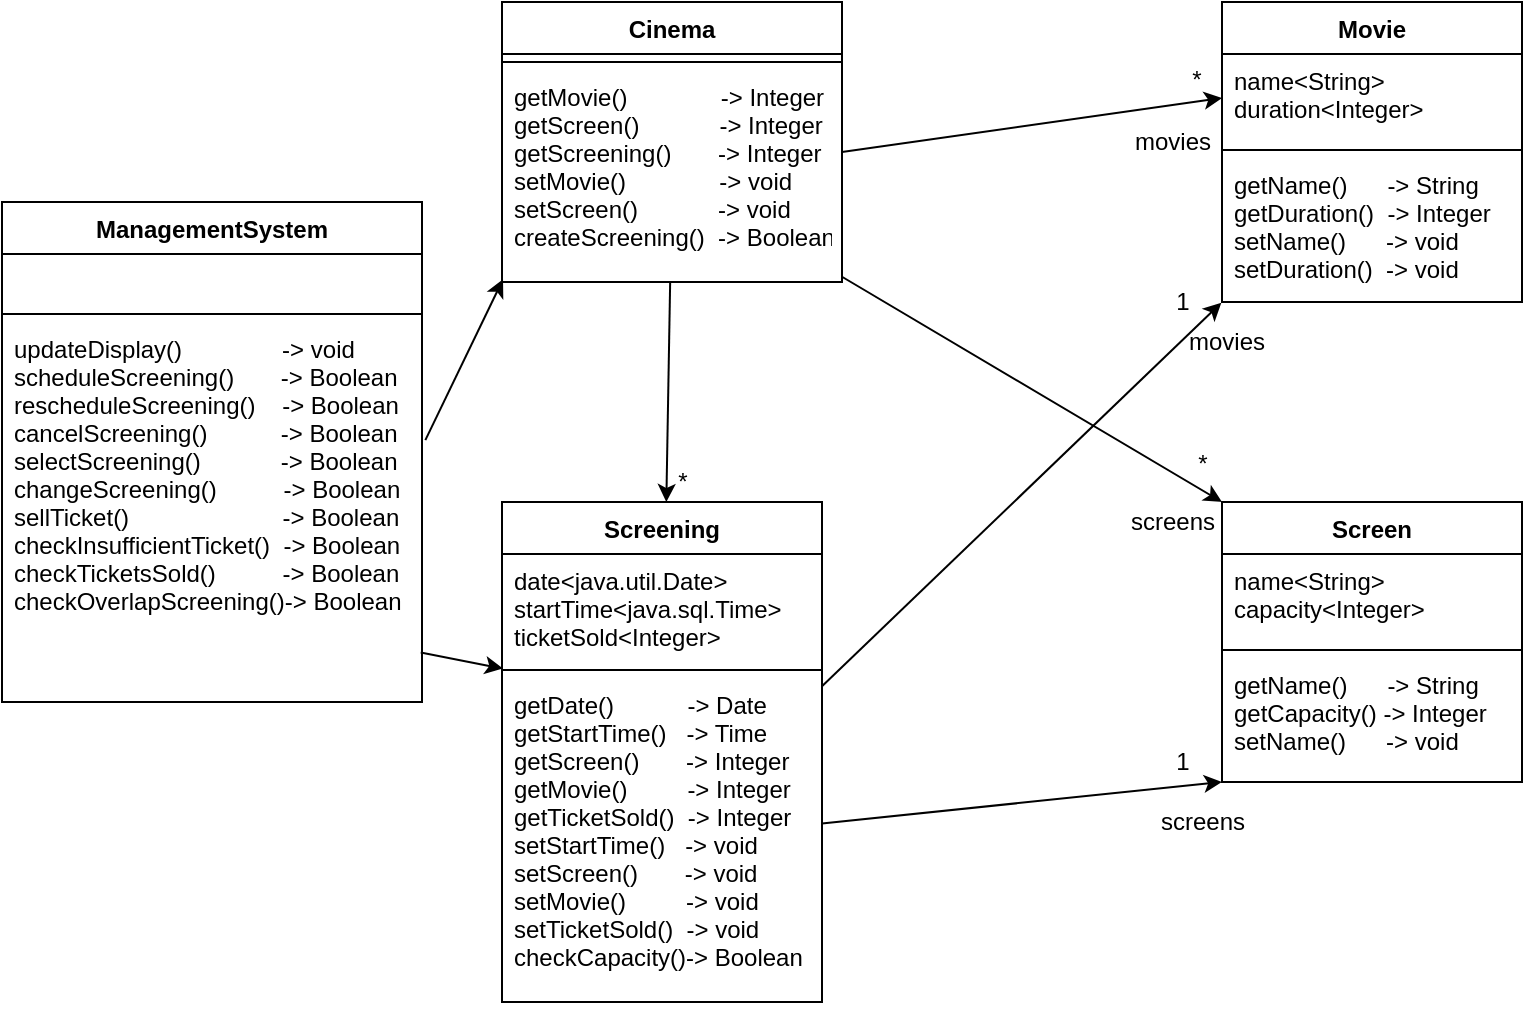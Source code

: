 <mxfile version="15.4.0" type="device"><diagram id="C5RBs43oDa-KdzZeNtuy" name="Page-1"><mxGraphModel dx="1106" dy="750" grid="1" gridSize="10" guides="1" tooltips="1" connect="1" arrows="1" fold="1" page="1" pageScale="1" pageWidth="827" pageHeight="1169" math="0" shadow="0"><root><mxCell id="WIyWlLk6GJQsqaUBKTNV-0"/><mxCell id="WIyWlLk6GJQsqaUBKTNV-1" parent="WIyWlLk6GJQsqaUBKTNV-0"/><mxCell id="UDAp3ctzWDhTs7_cbzpE-0" value="ManagementSystem" style="swimlane;fontStyle=1;align=center;verticalAlign=top;childLayout=stackLayout;horizontal=1;startSize=26;horizontalStack=0;resizeParent=1;resizeParentMax=0;resizeLast=0;collapsible=1;marginBottom=0;" parent="WIyWlLk6GJQsqaUBKTNV-1" vertex="1"><mxGeometry y="110" width="210" height="250" as="geometry"/></mxCell><mxCell id="UDAp3ctzWDhTs7_cbzpE-1" value="  " style="text;strokeColor=none;fillColor=none;align=left;verticalAlign=top;spacingLeft=4;spacingRight=4;overflow=hidden;rotatable=0;points=[[0,0.5],[1,0.5]];portConstraint=eastwest;" parent="UDAp3ctzWDhTs7_cbzpE-0" vertex="1"><mxGeometry y="26" width="210" height="26" as="geometry"/></mxCell><mxCell id="UDAp3ctzWDhTs7_cbzpE-2" value="" style="line;strokeWidth=1;fillColor=none;align=left;verticalAlign=middle;spacingTop=-1;spacingLeft=3;spacingRight=3;rotatable=0;labelPosition=right;points=[];portConstraint=eastwest;" parent="UDAp3ctzWDhTs7_cbzpE-0" vertex="1"><mxGeometry y="52" width="210" height="8" as="geometry"/></mxCell><mxCell id="UDAp3ctzWDhTs7_cbzpE-3" value="updateDisplay()               -&gt; void&#10;scheduleScreening()       -&gt; Boolean&#10;rescheduleScreening()    -&gt; Boolean&#10;cancelScreening()           -&gt; Boolean&#10;selectScreening()            -&gt; Boolean&#10;changeScreening()          -&gt; Boolean&#10;sellTicket()                       -&gt; Boolean&#10;checkInsufficientTicket()  -&gt; Boolean&#10;checkTicketsSold()          -&gt; Boolean&#10;checkOverlapScreening()-&gt; Boolean" style="text;strokeColor=none;fillColor=none;align=left;verticalAlign=top;spacingLeft=4;spacingRight=4;overflow=hidden;rotatable=0;points=[[0,0.5],[1,0.5]];portConstraint=eastwest;labelBackgroundColor=#ffffff;" parent="UDAp3ctzWDhTs7_cbzpE-0" vertex="1"><mxGeometry y="60" width="210" height="190" as="geometry"/></mxCell><mxCell id="UDAp3ctzWDhTs7_cbzpE-4" value="Screening" style="swimlane;fontStyle=1;align=center;verticalAlign=top;childLayout=stackLayout;horizontal=1;startSize=26;horizontalStack=0;resizeParent=1;resizeParentMax=0;resizeLast=0;collapsible=1;marginBottom=0;" parent="WIyWlLk6GJQsqaUBKTNV-1" vertex="1"><mxGeometry x="250" y="260" width="160" height="250" as="geometry"/></mxCell><mxCell id="UDAp3ctzWDhTs7_cbzpE-5" value="date&lt;java.util.Date&gt;&#10;startTime&lt;java.sql.Time&gt;&#10;ticketSold&lt;Integer&gt;" style="text;strokeColor=none;fillColor=none;align=left;verticalAlign=top;spacingLeft=4;spacingRight=4;overflow=hidden;rotatable=0;points=[[0,0.5],[1,0.5]];portConstraint=eastwest;" parent="UDAp3ctzWDhTs7_cbzpE-4" vertex="1"><mxGeometry y="26" width="160" height="54" as="geometry"/></mxCell><mxCell id="UDAp3ctzWDhTs7_cbzpE-6" value="" style="line;strokeWidth=1;fillColor=none;align=left;verticalAlign=middle;spacingTop=-1;spacingLeft=3;spacingRight=3;rotatable=0;labelPosition=right;points=[];portConstraint=eastwest;" parent="UDAp3ctzWDhTs7_cbzpE-4" vertex="1"><mxGeometry y="80" width="160" height="8" as="geometry"/></mxCell><mxCell id="UDAp3ctzWDhTs7_cbzpE-7" value="getDate()           -&gt; Date&#10;getStartTime()   -&gt; Time&#10;getScreen()       -&gt; Integer&#10;getMovie()         -&gt; Integer&#10;getTicketSold()  -&gt; Integer&#10;setStartTime()   -&gt; void&#10;setScreen()       -&gt; void&#10;setMovie()         -&gt; void&#10;setTicketSold()  -&gt; void&#10;checkCapacity()-&gt; Boolean" style="text;strokeColor=none;fillColor=none;align=left;verticalAlign=top;spacingLeft=4;spacingRight=4;overflow=hidden;rotatable=0;points=[[0,0.5],[1,0.5]];portConstraint=eastwest;" parent="UDAp3ctzWDhTs7_cbzpE-4" vertex="1"><mxGeometry y="88" width="160" height="162" as="geometry"/></mxCell><mxCell id="UDAp3ctzWDhTs7_cbzpE-8" value="Movie" style="swimlane;fontStyle=1;align=center;verticalAlign=top;childLayout=stackLayout;horizontal=1;startSize=26;horizontalStack=0;resizeParent=1;resizeParentMax=0;resizeLast=0;collapsible=1;marginBottom=0;" parent="WIyWlLk6GJQsqaUBKTNV-1" vertex="1"><mxGeometry x="610" y="10" width="150" height="150" as="geometry"/></mxCell><mxCell id="UDAp3ctzWDhTs7_cbzpE-9" value="name&lt;String&gt;&#10;duration&lt;Integer&gt;" style="text;strokeColor=none;fillColor=none;align=left;verticalAlign=top;spacingLeft=4;spacingRight=4;overflow=hidden;rotatable=0;points=[[0,0.5],[1,0.5]];portConstraint=eastwest;" parent="UDAp3ctzWDhTs7_cbzpE-8" vertex="1"><mxGeometry y="26" width="150" height="44" as="geometry"/></mxCell><mxCell id="UDAp3ctzWDhTs7_cbzpE-10" value="" style="line;strokeWidth=1;fillColor=none;align=left;verticalAlign=middle;spacingTop=-1;spacingLeft=3;spacingRight=3;rotatable=0;labelPosition=right;points=[];portConstraint=eastwest;" parent="UDAp3ctzWDhTs7_cbzpE-8" vertex="1"><mxGeometry y="70" width="150" height="8" as="geometry"/></mxCell><mxCell id="UDAp3ctzWDhTs7_cbzpE-11" value="getName()      -&gt; String&#10;getDuration()  -&gt; Integer&#10;setName()      -&gt; void&#10;setDuration()  -&gt; void" style="text;strokeColor=none;fillColor=none;align=left;verticalAlign=top;spacingLeft=4;spacingRight=4;overflow=hidden;rotatable=0;points=[[0,0.5],[1,0.5]];portConstraint=eastwest;" parent="UDAp3ctzWDhTs7_cbzpE-8" vertex="1"><mxGeometry y="78" width="150" height="72" as="geometry"/></mxCell><mxCell id="UDAp3ctzWDhTs7_cbzpE-12" value="Screen" style="swimlane;fontStyle=1;align=center;verticalAlign=top;childLayout=stackLayout;horizontal=1;startSize=26;horizontalStack=0;resizeParent=1;resizeParentMax=0;resizeLast=0;collapsible=1;marginBottom=0;" parent="WIyWlLk6GJQsqaUBKTNV-1" vertex="1"><mxGeometry x="610" y="260" width="150" height="140" as="geometry"/></mxCell><mxCell id="UDAp3ctzWDhTs7_cbzpE-13" value="name&lt;String&gt;&#10;capacity&lt;Integer&gt;" style="text;strokeColor=none;fillColor=none;align=left;verticalAlign=top;spacingLeft=4;spacingRight=4;overflow=hidden;rotatable=0;points=[[0,0.5],[1,0.5]];portConstraint=eastwest;" parent="UDAp3ctzWDhTs7_cbzpE-12" vertex="1"><mxGeometry y="26" width="150" height="44" as="geometry"/></mxCell><mxCell id="UDAp3ctzWDhTs7_cbzpE-14" value="" style="line;strokeWidth=1;fillColor=none;align=left;verticalAlign=middle;spacingTop=-1;spacingLeft=3;spacingRight=3;rotatable=0;labelPosition=right;points=[];portConstraint=eastwest;" parent="UDAp3ctzWDhTs7_cbzpE-12" vertex="1"><mxGeometry y="70" width="150" height="8" as="geometry"/></mxCell><mxCell id="UDAp3ctzWDhTs7_cbzpE-15" value="getName()      -&gt; String&#10;getCapacity() -&gt; Integer&#10;setName()      -&gt; void&#10;" style="text;strokeColor=none;fillColor=none;align=left;verticalAlign=top;spacingLeft=4;spacingRight=4;overflow=hidden;rotatable=0;points=[[0,0.5],[1,0.5]];portConstraint=eastwest;" parent="UDAp3ctzWDhTs7_cbzpE-12" vertex="1"><mxGeometry y="78" width="150" height="62" as="geometry"/></mxCell><mxCell id="UDAp3ctzWDhTs7_cbzpE-29" style="rounded=0;orthogonalLoop=1;jettySize=auto;html=1;entryX=0.003;entryY=1.061;entryDx=0;entryDy=0;exitX=0.997;exitY=0.87;exitDx=0;exitDy=0;exitPerimeter=0;entryPerimeter=0;" parent="WIyWlLk6GJQsqaUBKTNV-1" source="UDAp3ctzWDhTs7_cbzpE-3" target="UDAp3ctzWDhTs7_cbzpE-5" edge="1"><mxGeometry relative="1" as="geometry"/></mxCell><mxCell id="UDAp3ctzWDhTs7_cbzpE-42" value="Cinema" style="swimlane;fontStyle=1;align=center;verticalAlign=top;childLayout=stackLayout;horizontal=1;startSize=26;horizontalStack=0;resizeParent=1;resizeParentMax=0;resizeLast=0;collapsible=1;marginBottom=0;" parent="WIyWlLk6GJQsqaUBKTNV-1" vertex="1"><mxGeometry x="250" y="10" width="170" height="140" as="geometry"/></mxCell><mxCell id="UDAp3ctzWDhTs7_cbzpE-44" value="" style="line;strokeWidth=1;fillColor=none;align=left;verticalAlign=middle;spacingTop=-1;spacingLeft=3;spacingRight=3;rotatable=0;labelPosition=right;points=[];portConstraint=eastwest;" parent="UDAp3ctzWDhTs7_cbzpE-42" vertex="1"><mxGeometry y="26" width="170" height="8" as="geometry"/></mxCell><mxCell id="UDAp3ctzWDhTs7_cbzpE-45" value="getMovie()              -&gt; Integer&#10;getScreen()            -&gt; Integer&#10;getScreening()       -&gt; Integer&#10;setMovie()              -&gt; void&#10;setScreen()            -&gt; void&#10;createScreening()  -&gt; Boolean&#10;" style="text;strokeColor=none;fillColor=none;align=left;verticalAlign=top;spacingLeft=4;spacingRight=4;overflow=hidden;rotatable=0;points=[[0,0.5],[1,0.5]];portConstraint=eastwest;" parent="UDAp3ctzWDhTs7_cbzpE-42" vertex="1"><mxGeometry y="34" width="170" height="106" as="geometry"/></mxCell><mxCell id="UDAp3ctzWDhTs7_cbzpE-46" style="edgeStyle=none;rounded=0;orthogonalLoop=1;jettySize=auto;html=1;entryX=0.003;entryY=0.987;entryDx=0;entryDy=0;exitX=1.008;exitY=0.311;exitDx=0;exitDy=0;exitPerimeter=0;entryPerimeter=0;" parent="WIyWlLk6GJQsqaUBKTNV-1" source="UDAp3ctzWDhTs7_cbzpE-3" target="UDAp3ctzWDhTs7_cbzpE-45" edge="1"><mxGeometry relative="1" as="geometry"/></mxCell><mxCell id="UDAp3ctzWDhTs7_cbzpE-47" style="edgeStyle=none;rounded=0;orthogonalLoop=1;jettySize=auto;html=1;entryX=0;entryY=0.5;entryDx=0;entryDy=0;" parent="WIyWlLk6GJQsqaUBKTNV-1" source="UDAp3ctzWDhTs7_cbzpE-45" target="UDAp3ctzWDhTs7_cbzpE-9" edge="1"><mxGeometry relative="1" as="geometry"/></mxCell><mxCell id="UDAp3ctzWDhTs7_cbzpE-48" style="edgeStyle=none;rounded=0;orthogonalLoop=1;jettySize=auto;html=1;entryX=0;entryY=0;entryDx=0;entryDy=0;" parent="WIyWlLk6GJQsqaUBKTNV-1" source="UDAp3ctzWDhTs7_cbzpE-45" target="UDAp3ctzWDhTs7_cbzpE-12" edge="1"><mxGeometry relative="1" as="geometry"/></mxCell><mxCell id="UDAp3ctzWDhTs7_cbzpE-55" style="edgeStyle=none;rounded=0;orthogonalLoop=1;jettySize=auto;html=1;entryX=-0.002;entryY=1.005;entryDx=0;entryDy=0;entryPerimeter=0;" parent="WIyWlLk6GJQsqaUBKTNV-1" source="UDAp3ctzWDhTs7_cbzpE-7" target="UDAp3ctzWDhTs7_cbzpE-11" edge="1"><mxGeometry relative="1" as="geometry"/></mxCell><mxCell id="UDAp3ctzWDhTs7_cbzpE-56" style="edgeStyle=none;rounded=0;orthogonalLoop=1;jettySize=auto;html=1;entryX=0;entryY=1;entryDx=0;entryDy=0;entryPerimeter=0;" parent="WIyWlLk6GJQsqaUBKTNV-1" source="UDAp3ctzWDhTs7_cbzpE-7" target="UDAp3ctzWDhTs7_cbzpE-15" edge="1"><mxGeometry relative="1" as="geometry"/></mxCell><mxCell id="UDAp3ctzWDhTs7_cbzpE-57" style="edgeStyle=none;rounded=0;orthogonalLoop=1;jettySize=auto;html=1;" parent="WIyWlLk6GJQsqaUBKTNV-1" source="UDAp3ctzWDhTs7_cbzpE-45" target="UDAp3ctzWDhTs7_cbzpE-4" edge="1"><mxGeometry relative="1" as="geometry"/></mxCell><mxCell id="HFrbUMgm2LAoUCW2DVc7-0" value="*" style="text;html=1;align=center;verticalAlign=middle;resizable=0;points=[];autosize=1;" parent="WIyWlLk6GJQsqaUBKTNV-1" vertex="1"><mxGeometry x="587" y="39" width="20" height="20" as="geometry"/></mxCell><mxCell id="HFrbUMgm2LAoUCW2DVc7-1" value="1" style="text;html=1;align=center;verticalAlign=middle;resizable=0;points=[];autosize=1;" parent="WIyWlLk6GJQsqaUBKTNV-1" vertex="1"><mxGeometry x="580" y="150" width="20" height="20" as="geometry"/></mxCell><mxCell id="HFrbUMgm2LAoUCW2DVc7-2" value="*" style="text;html=1;align=center;verticalAlign=middle;resizable=0;points=[];autosize=1;" parent="WIyWlLk6GJQsqaUBKTNV-1" vertex="1"><mxGeometry x="590" y="231" width="20" height="20" as="geometry"/></mxCell><mxCell id="HFrbUMgm2LAoUCW2DVc7-3" value="1" style="text;html=1;align=center;verticalAlign=middle;resizable=0;points=[];autosize=1;" parent="WIyWlLk6GJQsqaUBKTNV-1" vertex="1"><mxGeometry x="580" y="380" width="20" height="20" as="geometry"/></mxCell><mxCell id="HFrbUMgm2LAoUCW2DVc7-4" value="*" style="text;html=1;align=center;verticalAlign=middle;resizable=0;points=[];autosize=1;" parent="WIyWlLk6GJQsqaUBKTNV-1" vertex="1"><mxGeometry x="330" y="240" width="20" height="20" as="geometry"/></mxCell><mxCell id="hg1hKln5eTWOqwtSsyb3-0" value="movies" style="text;html=1;align=center;verticalAlign=middle;resizable=0;points=[];autosize=1;strokeColor=none;fillColor=none;" parent="WIyWlLk6GJQsqaUBKTNV-1" vertex="1"><mxGeometry x="587" y="170" width="50" height="20" as="geometry"/></mxCell><mxCell id="hg1hKln5eTWOqwtSsyb3-1" value="movies" style="text;html=1;align=center;verticalAlign=middle;resizable=0;points=[];autosize=1;strokeColor=none;fillColor=none;" parent="WIyWlLk6GJQsqaUBKTNV-1" vertex="1"><mxGeometry x="560" y="70" width="50" height="20" as="geometry"/></mxCell><mxCell id="hg1hKln5eTWOqwtSsyb3-2" value="screens" style="text;html=1;align=center;verticalAlign=middle;resizable=0;points=[];autosize=1;strokeColor=none;fillColor=none;" parent="WIyWlLk6GJQsqaUBKTNV-1" vertex="1"><mxGeometry x="570" y="410" width="60" height="20" as="geometry"/></mxCell><mxCell id="hg1hKln5eTWOqwtSsyb3-3" value="screens" style="text;html=1;align=center;verticalAlign=middle;resizable=0;points=[];autosize=1;strokeColor=none;fillColor=none;" parent="WIyWlLk6GJQsqaUBKTNV-1" vertex="1"><mxGeometry x="555" y="260" width="60" height="20" as="geometry"/></mxCell></root></mxGraphModel></diagram></mxfile>